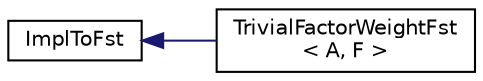 digraph "Graphical Class Hierarchy"
{
  edge [fontname="Helvetica",fontsize="10",labelfontname="Helvetica",labelfontsize="10"];
  node [fontname="Helvetica",fontsize="10",shape=record];
  rankdir="LR";
  Node0 [label="ImplToFst",height=0.2,width=0.4,color="black", fillcolor="white", style="filled",URL="$classImplToFst.html"];
  Node0 -> Node1 [dir="back",color="midnightblue",fontsize="10",style="solid",fontname="Helvetica"];
  Node1 [label="TrivialFactorWeightFst\l\< A, F \>",height=0.2,width=0.4,color="black", fillcolor="white", style="filled",URL="$classfst_1_1TrivialFactorWeightFst.html",tooltip="TrivialFactorWeightFst takes as template parameter a FactorIterator as defined above. "];
}

